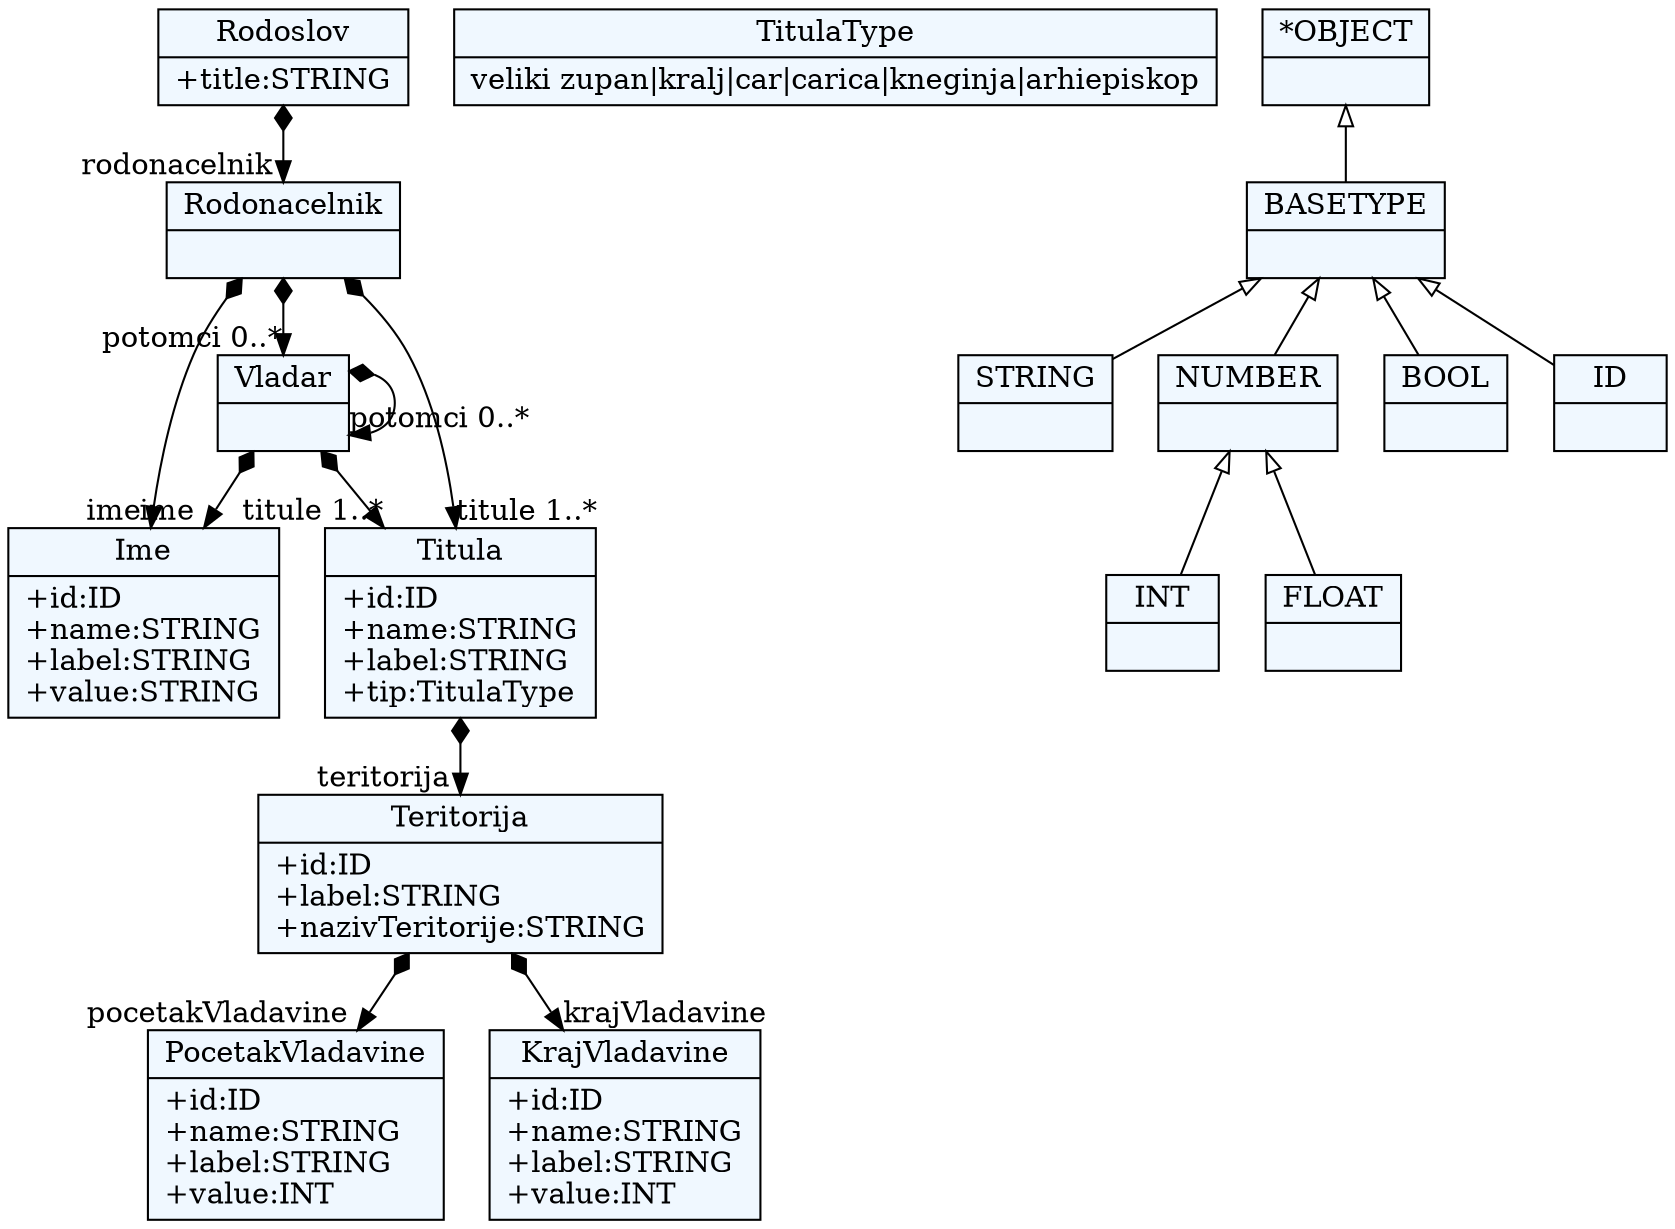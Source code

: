 
    digraph xtext {
    fontname = "Bitstream Vera Sans"
    fontsize = 8
    node[
        shape=record,
        style=filled,
        fillcolor=aliceblue
    ]
    nodesep = 0.3
    edge[dir=black,arrowtail=empty]


52170152 -> 52172984[arrowtail=diamond, dir=both, headlabel="ime "]
52170152 -> 52175816[arrowtail=diamond, dir=both, headlabel="titule 1..*"]
52170152 -> 52170152[arrowtail=diamond, dir=both, headlabel="potomci 0..*"]
52170152[ label="{Vladar|}"]

52162600 -> 52154104[arrowtail=diamond, dir=both, headlabel="rodonacelnik "]
52162600[ label="{Rodoslov|+title:STRING\l}"]

52154104 -> 52172984[arrowtail=diamond, dir=both, headlabel="ime "]
52154104 -> 52175816[arrowtail=diamond, dir=both, headlabel="titule 1..*"]
52154104 -> 52170152[arrowtail=diamond, dir=both, headlabel="potomci 0..*"]
52154104[ label="{Rodonacelnik|}"]

52181480 -> 52184312[arrowtail=diamond, dir=both, headlabel="pocetakVladavine "]
52181480 -> 52177704[arrowtail=diamond, dir=both, headlabel="krajVladavine "]
52181480[ label="{Teritorija|+id:ID\l+label:STRING\l+nazivTeritorije:STRING\l}"]

52172984[ label="{Ime|+id:ID\l+name:STRING\l+label:STRING\l+value:STRING\l}"]

52175816 -> 52181480[arrowtail=diamond, dir=both, headlabel="teritorija "]
52175816[ label="{Titula|+id:ID\l+name:STRING\l+label:STRING\l+tip:TitulaType\l}"]

52177704[ label="{KrajVladavine|+id:ID\l+name:STRING\l+label:STRING\l+value:INT\l}"]

52178648[ label="{TitulaType|veliki zupan\|kralj\|car\|carica\|kneginja\|arhiepiskop}"]

52184312[ label="{PocetakVladavine|+id:ID\l+name:STRING\l+label:STRING\l+value:INT\l}"]

52157880[ label="{INT|}"]

52152216[ label="{STRING|}"]

52166376[ label="{BASETYPE|}"]
52166376 -> 52163544 [dir=back]
52166376 -> 52155048 [dir=back]
52166376 -> 52149384 [dir=back]
52166376 -> 52152216 [dir=back]

52155048[ label="{BOOL|}"]

52169208[ label="{*OBJECT|}"]
52169208 -> 52166376 [dir=back]

52149384[ label="{ID|}"]

52160712[ label="{FLOAT|}"]

52163544[ label="{NUMBER|}"]
52163544 -> 52160712 [dir=back]
52163544 -> 52157880 [dir=back]


}
